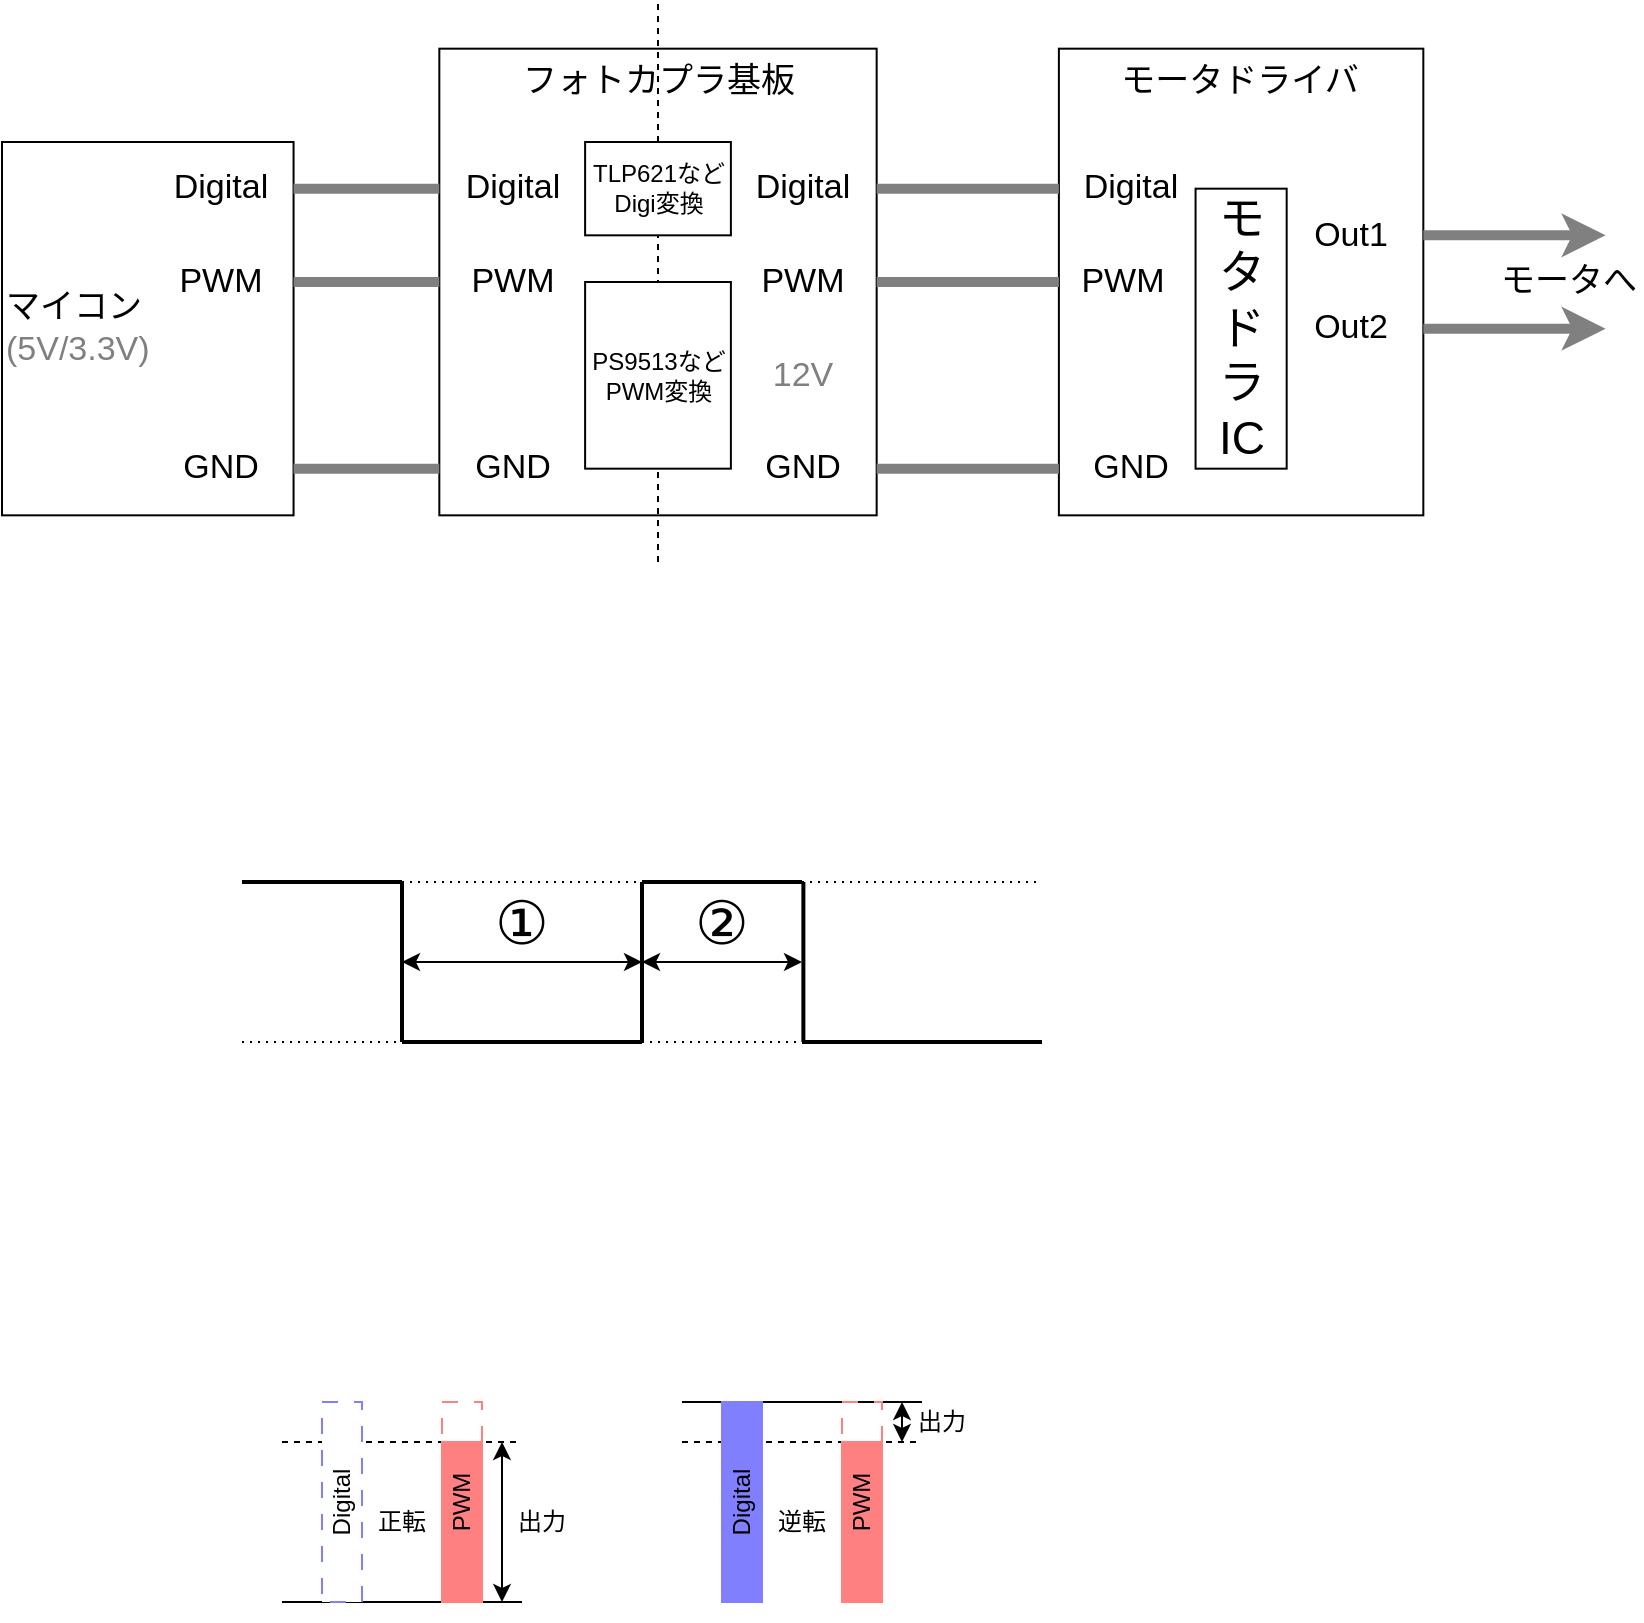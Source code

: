 <mxfile version="26.0.16">
  <diagram name="ページ1" id="sTmpIClQBK5Ccna4ji2d">
    <mxGraphModel dx="797" dy="464" grid="1" gridSize="10" guides="1" tooltips="1" connect="1" arrows="1" fold="1" page="1" pageScale="1" pageWidth="827" pageHeight="1169" math="0" shadow="0">
      <root>
        <mxCell id="0" />
        <mxCell id="1" parent="0" />
        <mxCell id="tixOib214v82ENtcrF6C-20" value="" style="endArrow=none;dashed=1;html=1;rounded=0;" edge="1" parent="1">
          <mxGeometry width="50" height="50" relative="1" as="geometry">
            <mxPoint x="340" y="720" as="sourcePoint" />
            <mxPoint x="460" y="720" as="targetPoint" />
          </mxGeometry>
        </mxCell>
        <mxCell id="tixOib214v82ENtcrF6C-21" value="" style="endArrow=none;html=1;rounded=0;" edge="1" parent="1">
          <mxGeometry width="50" height="50" relative="1" as="geometry">
            <mxPoint x="340" y="700" as="sourcePoint" />
            <mxPoint x="460" y="700" as="targetPoint" />
          </mxGeometry>
        </mxCell>
        <mxCell id="XIwQoy5duqAspEs5v4Zn-64" value="" style="endArrow=none;dashed=1;html=1;dashPattern=1 3;strokeWidth=1;rounded=0;" parent="1" edge="1">
          <mxGeometry width="50" height="50" relative="1" as="geometry">
            <mxPoint x="120" y="520" as="sourcePoint" />
            <mxPoint x="520" y="520" as="targetPoint" />
          </mxGeometry>
        </mxCell>
        <mxCell id="XIwQoy5duqAspEs5v4Zn-63" value="" style="endArrow=none;dashed=1;html=1;dashPattern=1 3;strokeWidth=1;rounded=0;" parent="1" edge="1">
          <mxGeometry width="50" height="50" relative="1" as="geometry">
            <mxPoint x="120" y="440" as="sourcePoint" />
            <mxPoint x="520" y="440" as="targetPoint" />
          </mxGeometry>
        </mxCell>
        <mxCell id="XIwQoy5duqAspEs5v4Zn-5" value="フォトカプラ基板" style="rounded=0;whiteSpace=wrap;html=1;verticalAlign=top;fontSize=17;fontColor=#000000;" parent="1" vertex="1">
          <mxGeometry x="218.667" y="23.333" width="218.667" height="233.333" as="geometry" />
        </mxCell>
        <mxCell id="XIwQoy5duqAspEs5v4Zn-32" value="" style="endArrow=none;dashed=1;html=1;rounded=0;textOpacity=50;fontSize=12;" parent="1" edge="1">
          <mxGeometry width="50" height="50" relative="1" as="geometry">
            <mxPoint x="328" y="280" as="sourcePoint" />
            <mxPoint x="328" as="targetPoint" />
          </mxGeometry>
        </mxCell>
        <mxCell id="XIwQoy5duqAspEs5v4Zn-17" value="モータドライバ" style="rounded=0;whiteSpace=wrap;html=1;verticalAlign=top;fontSize=17;fontColor=#000000;" parent="1" vertex="1">
          <mxGeometry x="528.444" y="23.333" width="182.222" height="233.333" as="geometry" />
        </mxCell>
        <mxCell id="XIwQoy5duqAspEs5v4Zn-9" value="PWM" style="text;html=1;align=center;verticalAlign=middle;whiteSpace=wrap;rounded=0;fontSize=17;fontColor=#000000;" parent="1" vertex="1">
          <mxGeometry x="218.667" y="116.667" width="72.889" height="46.667" as="geometry" />
        </mxCell>
        <mxCell id="XIwQoy5duqAspEs5v4Zn-10" value="Digital" style="text;html=1;align=center;verticalAlign=middle;whiteSpace=wrap;rounded=0;fontSize=17;fontColor=#000000;" parent="1" vertex="1">
          <mxGeometry x="218.667" y="70" width="72.889" height="46.667" as="geometry" />
        </mxCell>
        <mxCell id="XIwQoy5duqAspEs5v4Zn-11" value="GND" style="text;html=1;align=center;verticalAlign=middle;whiteSpace=wrap;rounded=0;fontSize=17;fontColor=#000000;" parent="1" vertex="1">
          <mxGeometry x="218.667" y="210" width="72.889" height="46.667" as="geometry" />
        </mxCell>
        <mxCell id="XIwQoy5duqAspEs5v4Zn-12" value="PS9513など&lt;div&gt;PWM変換&lt;/div&gt;" style="rounded=0;whiteSpace=wrap;html=1;fontSize=12;fontColor=#000000;" parent="1" vertex="1">
          <mxGeometry x="291.556" y="140" width="72.889" height="93.333" as="geometry" />
        </mxCell>
        <mxCell id="XIwQoy5duqAspEs5v4Zn-13" value="TLP621など&lt;div&gt;Digi変換&lt;/div&gt;" style="rounded=0;whiteSpace=wrap;html=1;fontSize=12;fontColor=#000000;" parent="1" vertex="1">
          <mxGeometry x="291.556" y="70" width="72.889" height="46.667" as="geometry" />
        </mxCell>
        <mxCell id="XIwQoy5duqAspEs5v4Zn-14" value="PWM" style="text;html=1;align=center;verticalAlign=middle;whiteSpace=wrap;rounded=0;fontSize=17;fontColor=#000000;" parent="1" vertex="1">
          <mxGeometry x="364.444" y="116.667" width="72.889" height="46.667" as="geometry" />
        </mxCell>
        <mxCell id="XIwQoy5duqAspEs5v4Zn-15" value="Digital" style="text;html=1;align=center;verticalAlign=middle;whiteSpace=wrap;rounded=0;fontSize=17;fontColor=#000000;" parent="1" vertex="1">
          <mxGeometry x="364.444" y="70" width="72.889" height="46.667" as="geometry" />
        </mxCell>
        <mxCell id="XIwQoy5duqAspEs5v4Zn-16" value="GND" style="text;html=1;align=center;verticalAlign=middle;whiteSpace=wrap;rounded=0;fontSize=17;fontColor=#000000;" parent="1" vertex="1">
          <mxGeometry x="364.444" y="210" width="72.889" height="46.667" as="geometry" />
        </mxCell>
        <mxCell id="XIwQoy5duqAspEs5v4Zn-20" value="PWM" style="text;html=1;align=center;verticalAlign=middle;whiteSpace=wrap;rounded=0;fontSize=17;fontColor=#000000;" parent="1" vertex="1">
          <mxGeometry x="523.889" y="116.667" width="72.889" height="46.667" as="geometry" />
        </mxCell>
        <mxCell id="XIwQoy5duqAspEs5v4Zn-21" value="Digital" style="text;html=1;align=center;verticalAlign=middle;whiteSpace=wrap;rounded=0;fontSize=17;fontColor=#000000;" parent="1" vertex="1">
          <mxGeometry x="528.444" y="70" width="72.889" height="46.667" as="geometry" />
        </mxCell>
        <mxCell id="XIwQoy5duqAspEs5v4Zn-22" value="GND" style="text;html=1;align=center;verticalAlign=middle;whiteSpace=wrap;rounded=0;fontSize=17;fontColor=#000000;" parent="1" vertex="1">
          <mxGeometry x="528.444" y="210" width="72.889" height="46.667" as="geometry" />
        </mxCell>
        <mxCell id="XIwQoy5duqAspEs5v4Zn-24" value="Out1" style="text;html=1;align=center;verticalAlign=middle;whiteSpace=wrap;rounded=0;fontSize=17;fontColor=#000000;" parent="1" vertex="1">
          <mxGeometry x="637.778" y="93.333" width="72.889" height="46.667" as="geometry" />
        </mxCell>
        <mxCell id="XIwQoy5duqAspEs5v4Zn-25" value="Out2" style="text;html=1;align=center;verticalAlign=middle;whiteSpace=wrap;rounded=0;fontSize=17;fontColor=#000000;" parent="1" vertex="1">
          <mxGeometry x="637.778" y="140" width="72.889" height="46.667" as="geometry" />
        </mxCell>
        <mxCell id="XIwQoy5duqAspEs5v4Zn-1" value="マイコン&lt;div&gt;&lt;font style=&quot;color: rgb(128, 128, 128);&quot;&gt;(5V/3.3V)&lt;/font&gt;&lt;/div&gt;" style="whiteSpace=wrap;html=1;align=left;fontColor=#000000;fontSize=17;" parent="1" vertex="1">
          <mxGeometry y="70" width="145.778" height="186.667" as="geometry" />
        </mxCell>
        <mxCell id="XIwQoy5duqAspEs5v4Zn-2" value="PWM" style="text;html=1;align=center;verticalAlign=middle;whiteSpace=wrap;rounded=0;fontSize=17;fontColor=#000000;" parent="1" vertex="1">
          <mxGeometry x="72.889" y="116.667" width="72.889" height="46.667" as="geometry" />
        </mxCell>
        <mxCell id="XIwQoy5duqAspEs5v4Zn-3" value="Digital" style="text;html=1;align=center;verticalAlign=middle;whiteSpace=wrap;rounded=0;fontSize=17;fontColor=#000000;" parent="1" vertex="1">
          <mxGeometry x="72.889" y="70" width="72.889" height="46.667" as="geometry" />
        </mxCell>
        <mxCell id="XIwQoy5duqAspEs5v4Zn-4" value="GND" style="text;html=1;align=center;verticalAlign=middle;whiteSpace=wrap;rounded=0;fontSize=17;fontColor=#000000;" parent="1" vertex="1">
          <mxGeometry x="72.889" y="210" width="72.889" height="46.667" as="geometry" />
        </mxCell>
        <mxCell id="XIwQoy5duqAspEs5v4Zn-26" value="モタドラIC" style="rounded=0;whiteSpace=wrap;html=1;fontSize=23;textDirection=ltr;horizontal=1;fontColor=#000000;" parent="1" vertex="1">
          <mxGeometry x="596.778" y="93.333" width="45.556" height="140" as="geometry" />
        </mxCell>
        <mxCell id="XIwQoy5duqAspEs5v4Zn-28" value="" style="endArrow=none;html=1;rounded=1;entryX=0;entryY=0.5;entryDx=0;entryDy=0;exitX=1;exitY=0.5;exitDx=0;exitDy=0;fontSize=12;spacing=2;strokeWidth=5;strokeColor=#808080;curved=0;" parent="1" source="XIwQoy5duqAspEs5v4Zn-3" target="XIwQoy5duqAspEs5v4Zn-10" edge="1">
          <mxGeometry width="50" height="50" relative="1" as="geometry">
            <mxPoint x="382.667" y="186.667" as="sourcePoint" />
            <mxPoint x="473.778" y="70" as="targetPoint" />
          </mxGeometry>
        </mxCell>
        <mxCell id="XIwQoy5duqAspEs5v4Zn-29" value="" style="endArrow=none;html=1;rounded=1;entryX=0;entryY=0.5;entryDx=0;entryDy=0;exitX=1;exitY=0.5;exitDx=0;exitDy=0;fontSize=12;spacing=2;strokeWidth=5;strokeColor=#808080;curved=0;" parent="1" source="XIwQoy5duqAspEs5v4Zn-2" target="XIwQoy5duqAspEs5v4Zn-9" edge="1">
          <mxGeometry width="50" height="50" relative="1" as="geometry">
            <mxPoint x="164" y="116.667" as="sourcePoint" />
            <mxPoint x="236.889" y="116.667" as="targetPoint" />
          </mxGeometry>
        </mxCell>
        <mxCell id="XIwQoy5duqAspEs5v4Zn-30" value="" style="endArrow=none;html=1;rounded=1;entryX=0;entryY=0.5;entryDx=0;entryDy=0;exitX=1;exitY=0.5;exitDx=0;exitDy=0;fontSize=12;spacing=2;strokeWidth=5;strokeColor=#808080;curved=0;" parent="1" source="XIwQoy5duqAspEs5v4Zn-4" target="XIwQoy5duqAspEs5v4Zn-11" edge="1">
          <mxGeometry width="50" height="50" relative="1" as="geometry">
            <mxPoint x="127.556" y="326.667" as="sourcePoint" />
            <mxPoint x="200.444" y="326.667" as="targetPoint" />
          </mxGeometry>
        </mxCell>
        <mxCell id="XIwQoy5duqAspEs5v4Zn-34" value="12V" style="text;html=1;align=center;verticalAlign=middle;whiteSpace=wrap;rounded=0;fontSize=17;fontColor=#808080;" parent="1" vertex="1">
          <mxGeometry x="364.444" y="163.333" width="72.889" height="46.667" as="geometry" />
        </mxCell>
        <mxCell id="XIwQoy5duqAspEs5v4Zn-35" value="" style="endArrow=none;html=1;rounded=1;exitX=1;exitY=0.5;exitDx=0;exitDy=0;fontSize=12;spacing=2;strokeWidth=5;strokeColor=#808080;curved=0;" parent="1" source="XIwQoy5duqAspEs5v4Zn-15" target="XIwQoy5duqAspEs5v4Zn-21" edge="1">
          <mxGeometry width="50" height="50" relative="1" as="geometry">
            <mxPoint x="389.956" y="373.333" as="sourcePoint" />
            <mxPoint x="473.778" as="targetPoint" />
          </mxGeometry>
        </mxCell>
        <mxCell id="XIwQoy5duqAspEs5v4Zn-36" value="" style="endArrow=none;html=1;rounded=1;entryX=0;entryY=0.5;entryDx=0;entryDy=0;exitX=1;exitY=0.5;exitDx=0;exitDy=0;fontSize=12;spacing=2;strokeWidth=5;strokeColor=#808080;curved=0;" parent="1" source="XIwQoy5duqAspEs5v4Zn-14" target="XIwQoy5duqAspEs5v4Zn-17" edge="1">
          <mxGeometry width="50" height="50" relative="1" as="geometry">
            <mxPoint x="389.956" y="350" as="sourcePoint" />
            <mxPoint x="462.844" y="350" as="targetPoint" />
          </mxGeometry>
        </mxCell>
        <mxCell id="XIwQoy5duqAspEs5v4Zn-37" value="" style="endArrow=none;html=1;rounded=1;entryX=0;entryY=0.5;entryDx=0;entryDy=0;exitX=1;exitY=0.5;exitDx=0;exitDy=0;fontSize=12;spacing=2;strokeWidth=5;strokeColor=#808080;curved=0;" parent="1" source="XIwQoy5duqAspEs5v4Zn-16" target="XIwQoy5duqAspEs5v4Zn-22" edge="1">
          <mxGeometry width="50" height="50" relative="1" as="geometry">
            <mxPoint x="426.4" y="303.333" as="sourcePoint" />
            <mxPoint x="499.289" y="303.333" as="targetPoint" />
          </mxGeometry>
        </mxCell>
        <mxCell id="XIwQoy5duqAspEs5v4Zn-43" value="" style="endArrow=classic;html=1;rounded=1;exitX=1;exitY=0.5;exitDx=0;exitDy=0;fontSize=12;spacing=2;strokeWidth=5;strokeColor=#808080;curved=0;" parent="1" source="XIwQoy5duqAspEs5v4Zn-24" edge="1">
          <mxGeometry width="50" height="50" relative="1" as="geometry">
            <mxPoint x="765.333" y="186.667" as="sourcePoint" />
            <mxPoint x="801.778" y="116.667" as="targetPoint" />
          </mxGeometry>
        </mxCell>
        <mxCell id="XIwQoy5duqAspEs5v4Zn-44" value="" style="endArrow=classic;html=1;rounded=1;exitX=1;exitY=0.5;exitDx=0;exitDy=0;fontSize=12;spacing=2;strokeWidth=5;strokeColor=#808080;curved=0;" parent="1" source="XIwQoy5duqAspEs5v4Zn-25" edge="1">
          <mxGeometry width="50" height="50" relative="1" as="geometry">
            <mxPoint x="747.111" y="140" as="sourcePoint" />
            <mxPoint x="801.778" y="163.333" as="targetPoint" />
          </mxGeometry>
        </mxCell>
        <mxCell id="XIwQoy5duqAspEs5v4Zn-45" value="モータへ" style="text;html=1;align=center;verticalAlign=middle;whiteSpace=wrap;rounded=0;fontSize=17;" parent="1" vertex="1">
          <mxGeometry x="747.111" y="116.667" width="72.889" height="46.667" as="geometry" />
        </mxCell>
        <mxCell id="XIwQoy5duqAspEs5v4Zn-47" value="" style="endArrow=none;html=1;rounded=0;strokeWidth=2;" parent="1" edge="1">
          <mxGeometry width="50" height="50" relative="1" as="geometry">
            <mxPoint x="120" y="440" as="sourcePoint" />
            <mxPoint x="200" y="440" as="targetPoint" />
          </mxGeometry>
        </mxCell>
        <mxCell id="XIwQoy5duqAspEs5v4Zn-48" value="" style="endArrow=none;html=1;rounded=0;strokeWidth=2;" parent="1" edge="1">
          <mxGeometry width="50" height="50" relative="1" as="geometry">
            <mxPoint x="200" y="520" as="sourcePoint" />
            <mxPoint x="320" y="520" as="targetPoint" />
          </mxGeometry>
        </mxCell>
        <mxCell id="XIwQoy5duqAspEs5v4Zn-49" value="" style="endArrow=none;html=1;rounded=0;strokeWidth=2;" parent="1" edge="1">
          <mxGeometry width="50" height="50" relative="1" as="geometry">
            <mxPoint x="200" y="520" as="sourcePoint" />
            <mxPoint x="200" y="440" as="targetPoint" />
          </mxGeometry>
        </mxCell>
        <mxCell id="XIwQoy5duqAspEs5v4Zn-55" value="" style="endArrow=none;html=1;rounded=0;strokeWidth=2;" parent="1" edge="1">
          <mxGeometry width="50" height="50" relative="1" as="geometry">
            <mxPoint x="320" y="520" as="sourcePoint" />
            <mxPoint x="320" y="440" as="targetPoint" />
          </mxGeometry>
        </mxCell>
        <mxCell id="XIwQoy5duqAspEs5v4Zn-56" value="" style="endArrow=none;html=1;rounded=0;strokeWidth=2;" parent="1" edge="1">
          <mxGeometry width="50" height="50" relative="1" as="geometry">
            <mxPoint x="320" y="440" as="sourcePoint" />
            <mxPoint x="400" y="440" as="targetPoint" />
          </mxGeometry>
        </mxCell>
        <mxCell id="XIwQoy5duqAspEs5v4Zn-57" value="" style="endArrow=none;html=1;rounded=0;strokeWidth=2;" parent="1" edge="1">
          <mxGeometry width="50" height="50" relative="1" as="geometry">
            <mxPoint x="400.69" y="520" as="sourcePoint" />
            <mxPoint x="400.69" y="440" as="targetPoint" />
          </mxGeometry>
        </mxCell>
        <mxCell id="XIwQoy5duqAspEs5v4Zn-58" value="" style="endArrow=none;html=1;rounded=0;strokeWidth=2;" parent="1" edge="1">
          <mxGeometry width="50" height="50" relative="1" as="geometry">
            <mxPoint x="400" y="520" as="sourcePoint" />
            <mxPoint x="520" y="520" as="targetPoint" />
          </mxGeometry>
        </mxCell>
        <mxCell id="XIwQoy5duqAspEs5v4Zn-59" value="" style="endArrow=classic;startArrow=classic;html=1;rounded=0;" parent="1" edge="1">
          <mxGeometry width="50" height="50" relative="1" as="geometry">
            <mxPoint x="200" y="480" as="sourcePoint" />
            <mxPoint x="320" y="480" as="targetPoint" />
          </mxGeometry>
        </mxCell>
        <mxCell id="XIwQoy5duqAspEs5v4Zn-60" value="" style="endArrow=classic;startArrow=classic;html=1;rounded=0;" parent="1" edge="1">
          <mxGeometry width="50" height="50" relative="1" as="geometry">
            <mxPoint x="320" y="480" as="sourcePoint" />
            <mxPoint x="400" y="480" as="targetPoint" />
          </mxGeometry>
        </mxCell>
        <mxCell id="XIwQoy5duqAspEs5v4Zn-61" value="①" style="text;html=1;align=center;verticalAlign=middle;whiteSpace=wrap;rounded=0;fontSize=30;" parent="1" vertex="1">
          <mxGeometry x="240" y="440" width="40" height="40" as="geometry" />
        </mxCell>
        <mxCell id="XIwQoy5duqAspEs5v4Zn-62" value="②" style="text;html=1;align=center;verticalAlign=middle;whiteSpace=wrap;rounded=0;fontSize=30;" parent="1" vertex="1">
          <mxGeometry x="340" y="440" width="40" height="40" as="geometry" />
        </mxCell>
        <mxCell id="tixOib214v82ENtcrF6C-17" value="Digital" style="rounded=0;whiteSpace=wrap;html=1;strokeColor=#8080FF;fillColor=#8080FF;horizontal=0;verticalAlign=middle;" vertex="1" parent="1">
          <mxGeometry x="360" y="700" width="20" height="100" as="geometry" />
        </mxCell>
        <mxCell id="tixOib214v82ENtcrF6C-18" value="PWM" style="rounded=0;whiteSpace=wrap;html=1;strokeColor=#FF8080;fillColor=light-dark(#ff8080, #ededed);horizontal=0;direction=east;fontColor=none;noLabel=1;" vertex="1" parent="1">
          <mxGeometry x="420" y="720" width="20" height="80" as="geometry" />
        </mxCell>
        <mxCell id="tixOib214v82ENtcrF6C-19" value="PWM" style="rounded=0;whiteSpace=wrap;html=1;strokeColor=#FF8080;fillColor=none;horizontal=0;direction=east;dashed=1;dashPattern=8 8;" vertex="1" parent="1">
          <mxGeometry x="420" y="700" width="20" height="100" as="geometry" />
        </mxCell>
        <mxCell id="tixOib214v82ENtcrF6C-22" value="" style="endArrow=classic;startArrow=classic;html=1;rounded=0;" edge="1" parent="1">
          <mxGeometry width="50" height="50" relative="1" as="geometry">
            <mxPoint x="450" y="720" as="sourcePoint" />
            <mxPoint x="450" y="700" as="targetPoint" />
          </mxGeometry>
        </mxCell>
        <mxCell id="tixOib214v82ENtcrF6C-23" value="逆転" style="text;html=1;align=center;verticalAlign=middle;whiteSpace=wrap;rounded=0;" vertex="1" parent="1">
          <mxGeometry x="380" y="750" width="40" height="20" as="geometry" />
        </mxCell>
        <mxCell id="tixOib214v82ENtcrF6C-24" value="出力" style="text;html=1;align=center;verticalAlign=middle;whiteSpace=wrap;rounded=0;" vertex="1" parent="1">
          <mxGeometry x="450" y="700" width="40" height="20" as="geometry" />
        </mxCell>
        <mxCell id="tixOib214v82ENtcrF6C-11" value="" style="endArrow=none;html=1;rounded=0;" edge="1" parent="1">
          <mxGeometry width="50" height="50" relative="1" as="geometry">
            <mxPoint x="140" y="800" as="sourcePoint" />
            <mxPoint x="260" y="800" as="targetPoint" />
          </mxGeometry>
        </mxCell>
        <mxCell id="tixOib214v82ENtcrF6C-10" value="" style="endArrow=none;dashed=1;html=1;rounded=0;" edge="1" parent="1">
          <mxGeometry width="50" height="50" relative="1" as="geometry">
            <mxPoint x="140" y="720" as="sourcePoint" />
            <mxPoint x="260" y="720" as="targetPoint" />
          </mxGeometry>
        </mxCell>
        <mxCell id="tixOib214v82ENtcrF6C-1" value="Digital" style="rounded=0;whiteSpace=wrap;html=1;strokeColor=#8080FF;fillColor=default;horizontal=0;verticalAlign=middle;dashed=1;dashPattern=8 8;" vertex="1" parent="1">
          <mxGeometry x="160" y="700" width="20" height="100" as="geometry" />
        </mxCell>
        <mxCell id="tixOib214v82ENtcrF6C-2" value="PWM" style="rounded=0;whiteSpace=wrap;html=1;strokeColor=#FF8080;fillColor=light-dark(#ff8080, #ededed);horizontal=0;direction=east;fontColor=none;noLabel=1;" vertex="1" parent="1">
          <mxGeometry x="220" y="720" width="20" height="80" as="geometry" />
        </mxCell>
        <mxCell id="tixOib214v82ENtcrF6C-3" value="PWM" style="rounded=0;whiteSpace=wrap;html=1;strokeColor=#FF8080;fillColor=none;horizontal=0;direction=east;dashed=1;dashPattern=8 8;" vertex="1" parent="1">
          <mxGeometry x="220" y="700" width="20" height="100" as="geometry" />
        </mxCell>
        <mxCell id="tixOib214v82ENtcrF6C-12" value="" style="endArrow=classic;startArrow=classic;html=1;rounded=0;" edge="1" parent="1">
          <mxGeometry width="50" height="50" relative="1" as="geometry">
            <mxPoint x="250" y="800" as="sourcePoint" />
            <mxPoint x="250" y="720" as="targetPoint" />
          </mxGeometry>
        </mxCell>
        <mxCell id="tixOib214v82ENtcrF6C-13" value="正転" style="text;html=1;align=center;verticalAlign=middle;whiteSpace=wrap;rounded=0;" vertex="1" parent="1">
          <mxGeometry x="180" y="750" width="40" height="20" as="geometry" />
        </mxCell>
        <mxCell id="tixOib214v82ENtcrF6C-14" value="出力" style="text;html=1;align=center;verticalAlign=middle;whiteSpace=wrap;rounded=0;" vertex="1" parent="1">
          <mxGeometry x="250" y="750" width="40" height="20" as="geometry" />
        </mxCell>
      </root>
    </mxGraphModel>
  </diagram>
</mxfile>

